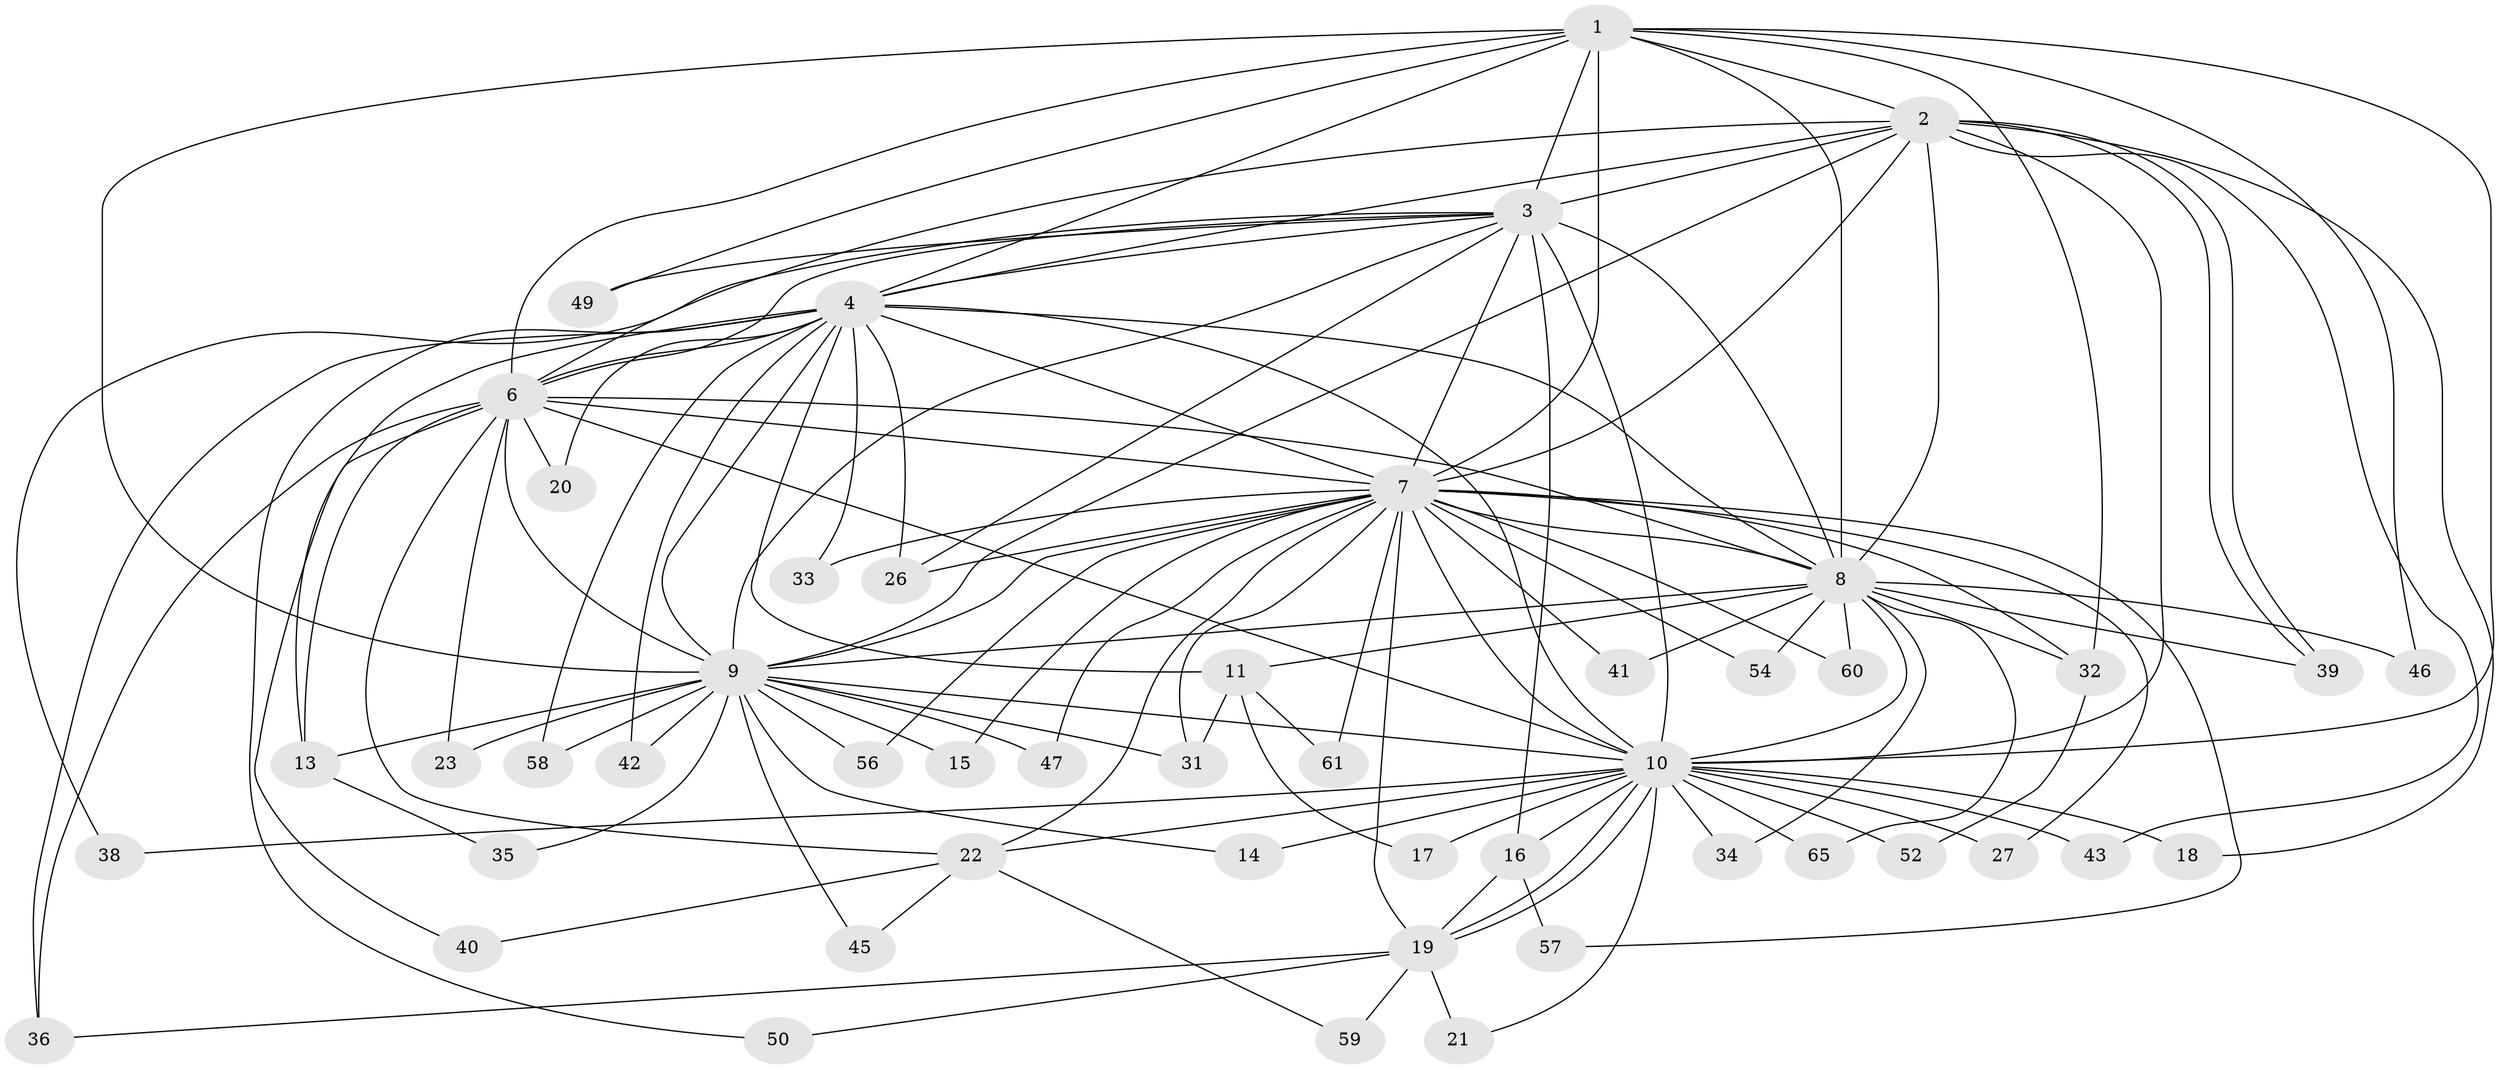 // original degree distribution, {10: 0.015384615384615385, 14: 0.015384615384615385, 12: 0.015384615384615385, 18: 0.015384615384615385, 11: 0.015384615384615385, 17: 0.015384615384615385, 25: 0.03076923076923077, 19: 0.03076923076923077, 5: 0.06153846153846154, 4: 0.046153846153846156, 2: 0.6307692307692307, 8: 0.015384615384615385, 3: 0.09230769230769231}
// Generated by graph-tools (version 1.1) at 2025/41/03/06/25 10:41:39]
// undirected, 49 vertices, 125 edges
graph export_dot {
graph [start="1"]
  node [color=gray90,style=filled];
  1 [super="+5"];
  2 [super="+64"];
  3 [super="+12"];
  4 [super="+51"];
  6 [super="+63"];
  7 [super="+24"];
  8 [super="+62"];
  9 [super="+28"];
  10 [super="+53"];
  11;
  13;
  14;
  15;
  16 [super="+29"];
  17;
  18;
  19 [super="+48"];
  20;
  21;
  22 [super="+25"];
  23;
  26 [super="+30"];
  27;
  31 [super="+55"];
  32 [super="+37"];
  33;
  34;
  35;
  36 [super="+44"];
  38;
  39;
  40;
  41;
  42;
  43;
  45;
  46;
  47;
  49;
  50;
  52;
  54;
  56;
  57;
  58;
  59;
  60;
  61;
  65;
  1 -- 2 [weight=2];
  1 -- 3 [weight=2];
  1 -- 4 [weight=2];
  1 -- 6 [weight=2];
  1 -- 7 [weight=2];
  1 -- 8 [weight=2];
  1 -- 9 [weight=2];
  1 -- 10 [weight=2];
  1 -- 46;
  1 -- 32;
  1 -- 49;
  2 -- 3;
  2 -- 4;
  2 -- 6;
  2 -- 7;
  2 -- 8;
  2 -- 9;
  2 -- 10 [weight=2];
  2 -- 18;
  2 -- 39;
  2 -- 39;
  2 -- 43;
  3 -- 4;
  3 -- 6;
  3 -- 7;
  3 -- 8 [weight=2];
  3 -- 9;
  3 -- 10;
  3 -- 49;
  3 -- 16 [weight=2];
  3 -- 38;
  3 -- 26;
  4 -- 6;
  4 -- 7;
  4 -- 8;
  4 -- 9;
  4 -- 10;
  4 -- 11;
  4 -- 20;
  4 -- 26;
  4 -- 33;
  4 -- 42;
  4 -- 50;
  4 -- 58;
  4 -- 13;
  4 -- 36;
  6 -- 7 [weight=2];
  6 -- 8;
  6 -- 9 [weight=2];
  6 -- 10;
  6 -- 13;
  6 -- 20;
  6 -- 22;
  6 -- 23;
  6 -- 36;
  6 -- 40;
  7 -- 8;
  7 -- 9;
  7 -- 10;
  7 -- 15;
  7 -- 22;
  7 -- 26;
  7 -- 27;
  7 -- 31;
  7 -- 33;
  7 -- 41;
  7 -- 47;
  7 -- 54;
  7 -- 56;
  7 -- 57;
  7 -- 60;
  7 -- 61;
  7 -- 19;
  7 -- 32;
  8 -- 9;
  8 -- 10;
  8 -- 11;
  8 -- 32;
  8 -- 34;
  8 -- 41;
  8 -- 46;
  8 -- 54;
  8 -- 60;
  8 -- 65;
  8 -- 39;
  9 -- 10;
  9 -- 13;
  9 -- 14;
  9 -- 15;
  9 -- 23;
  9 -- 35;
  9 -- 42;
  9 -- 47;
  9 -- 56;
  9 -- 58;
  9 -- 45;
  9 -- 31;
  10 -- 14;
  10 -- 16 [weight=2];
  10 -- 17;
  10 -- 18;
  10 -- 19;
  10 -- 19;
  10 -- 21;
  10 -- 27;
  10 -- 34;
  10 -- 38;
  10 -- 43;
  10 -- 52;
  10 -- 65;
  10 -- 22;
  11 -- 17;
  11 -- 31;
  11 -- 61;
  13 -- 35;
  16 -- 57;
  16 -- 19;
  19 -- 21;
  19 -- 36;
  19 -- 50;
  19 -- 59;
  22 -- 40;
  22 -- 59;
  22 -- 45;
  32 -- 52;
}
